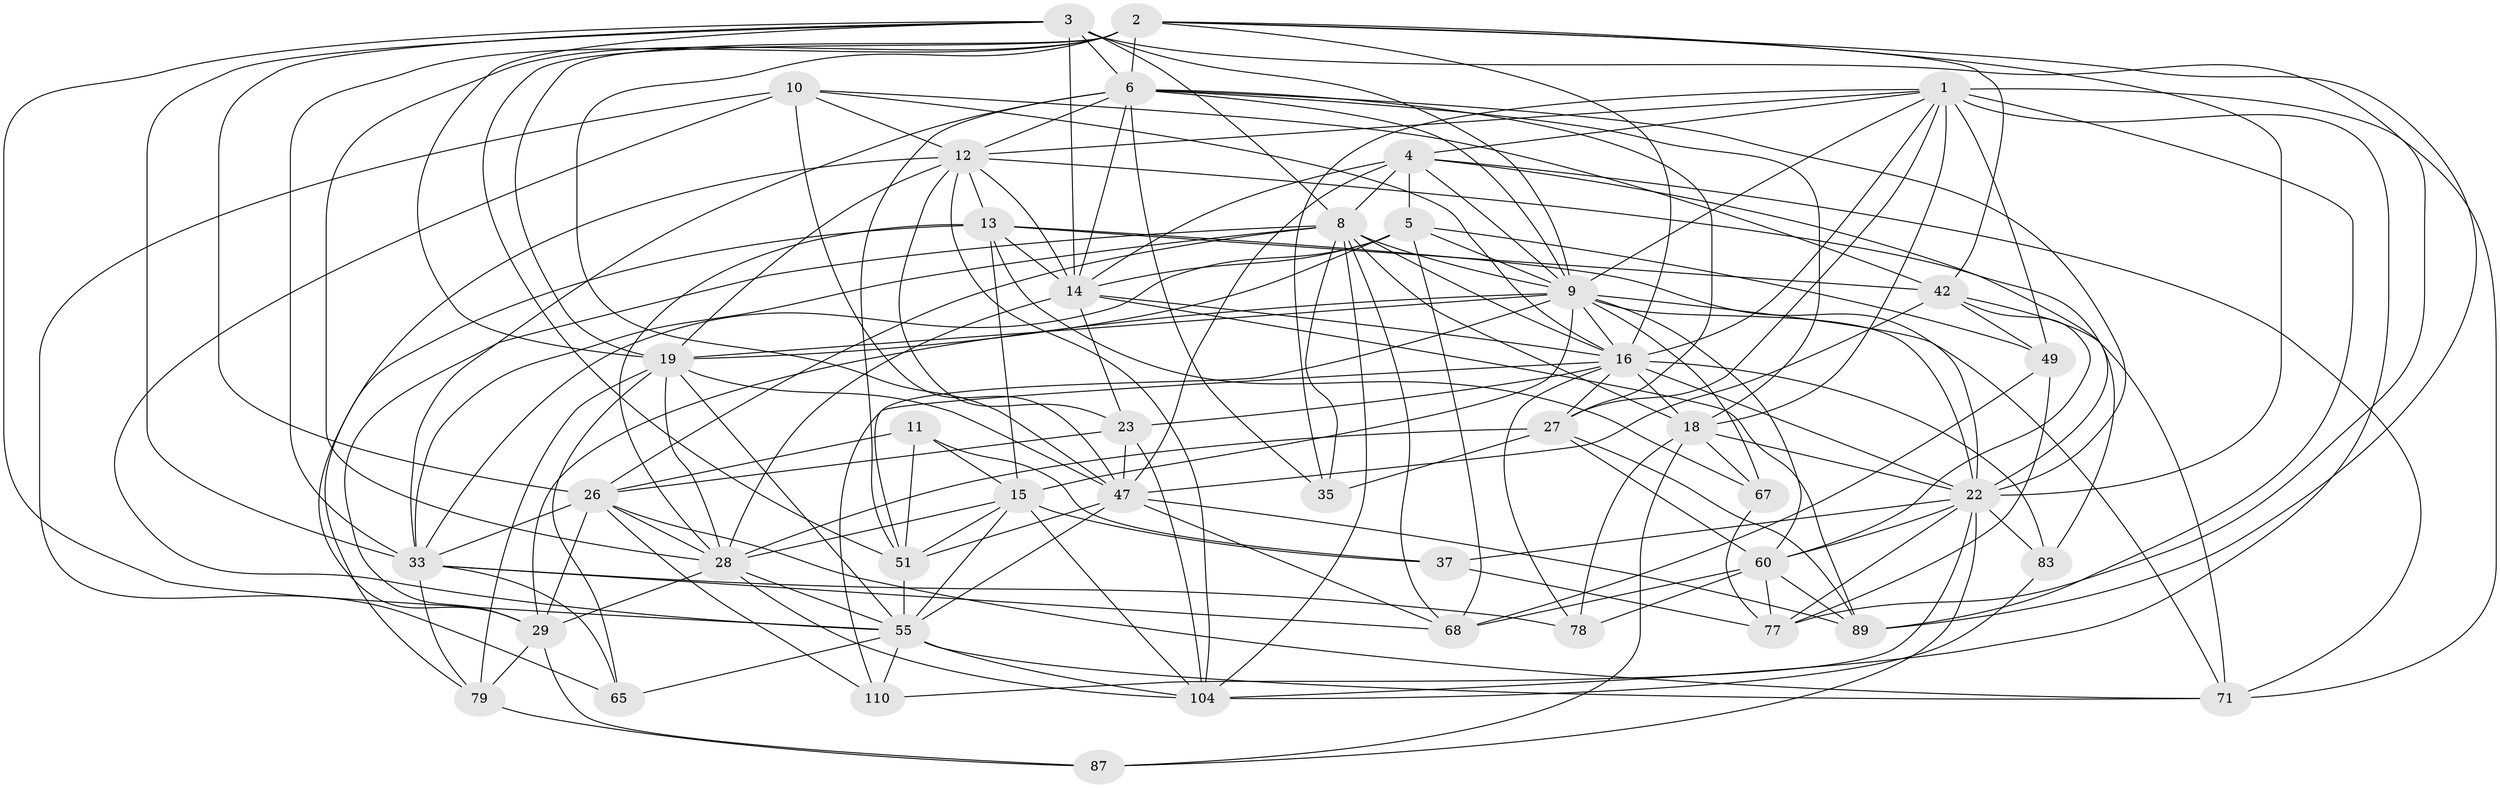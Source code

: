 // original degree distribution, {4: 1.0}
// Generated by graph-tools (version 1.1) at 2025/20/03/04/25 18:20:46]
// undirected, 44 vertices, 169 edges
graph export_dot {
graph [start="1"]
  node [color=gray90,style=filled];
  1 [super="+24+7"];
  2 [super="+34+107+66"];
  3 [super="+17"];
  4 [super="+62+50"];
  5 [super="+124+111+109"];
  6 [super="+21"];
  8 [super="+98+114+53"];
  9 [super="+86+97"];
  10 [super="+140"];
  11;
  12 [super="+58+130"];
  13 [super="+43+127+39"];
  14 [super="+63+120"];
  15 [super="+75+106"];
  16 [super="+25+91+46"];
  18 [super="+20+95+84"];
  19 [super="+32+90"];
  22 [super="+36+38+57"];
  23 [super="+69"];
  26 [super="+41"];
  27 [super="+45+76"];
  28 [super="+31+30+56"];
  29 [super="+103+96+137"];
  33 [super="+44+85+102"];
  35;
  37;
  42 [super="+52+125"];
  47 [super="+64+48"];
  49 [super="+123"];
  51 [super="+122+59"];
  55 [super="+61+81+80"];
  60 [super="+117+99"];
  65;
  67;
  68 [super="+105"];
  71 [super="+93"];
  77 [super="+82"];
  78;
  79 [super="+121"];
  83;
  87;
  89 [super="+136+94"];
  104 [super="+141+119"];
  110;
  1 -- 16;
  1 -- 104;
  1 -- 89 [weight=2];
  1 -- 35;
  1 -- 4;
  1 -- 9;
  1 -- 49;
  1 -- 27;
  1 -- 71;
  1 -- 18;
  1 -- 12;
  2 -- 89 [weight=2];
  2 -- 6;
  2 -- 42;
  2 -- 28;
  2 -- 22;
  2 -- 33 [weight=2];
  2 -- 19;
  2 -- 16;
  2 -- 51;
  2 -- 47;
  3 -- 33;
  3 -- 19;
  3 -- 8;
  3 -- 9;
  3 -- 77;
  3 -- 14;
  3 -- 26;
  3 -- 55;
  3 -- 6 [weight=2];
  4 -- 22;
  4 -- 47;
  4 -- 9;
  4 -- 8;
  4 -- 5 [weight=3];
  4 -- 14;
  4 -- 71;
  5 -- 68;
  5 -- 49 [weight=2];
  5 -- 9;
  5 -- 33;
  5 -- 14;
  5 -- 19;
  6 -- 35;
  6 -- 27;
  6 -- 33;
  6 -- 9;
  6 -- 14;
  6 -- 18;
  6 -- 51;
  6 -- 22;
  6 -- 12;
  8 -- 16 [weight=2];
  8 -- 26 [weight=2];
  8 -- 33;
  8 -- 68;
  8 -- 9;
  8 -- 18 [weight=2];
  8 -- 35;
  8 -- 104;
  8 -- 29;
  9 -- 67;
  9 -- 19 [weight=3];
  9 -- 71;
  9 -- 29 [weight=2];
  9 -- 22;
  9 -- 16;
  9 -- 51;
  9 -- 60;
  9 -- 15;
  10 -- 65;
  10 -- 42;
  10 -- 47;
  10 -- 16;
  10 -- 12;
  10 -- 55;
  11 -- 37;
  11 -- 51;
  11 -- 15;
  11 -- 26;
  12 -- 104;
  12 -- 13;
  12 -- 83;
  12 -- 29;
  12 -- 14;
  12 -- 19;
  12 -- 23;
  13 -- 42 [weight=2];
  13 -- 67;
  13 -- 79;
  13 -- 15;
  13 -- 22 [weight=2];
  13 -- 14;
  13 -- 28;
  14 -- 89;
  14 -- 16;
  14 -- 23;
  14 -- 28;
  15 -- 51;
  15 -- 104;
  15 -- 55;
  15 -- 37;
  15 -- 28;
  16 -- 23;
  16 -- 83;
  16 -- 27 [weight=2];
  16 -- 78;
  16 -- 22;
  16 -- 18 [weight=2];
  16 -- 110;
  18 -- 87;
  18 -- 78;
  18 -- 22;
  18 -- 67;
  19 -- 55;
  19 -- 79;
  19 -- 47;
  19 -- 65;
  19 -- 28;
  22 -- 37;
  22 -- 87;
  22 -- 110;
  22 -- 83;
  22 -- 77;
  22 -- 60;
  23 -- 47;
  23 -- 26;
  23 -- 104;
  26 -- 29 [weight=2];
  26 -- 71;
  26 -- 110;
  26 -- 33 [weight=2];
  26 -- 28;
  27 -- 89;
  27 -- 35;
  27 -- 60;
  27 -- 28;
  28 -- 29;
  28 -- 104;
  28 -- 55;
  29 -- 79 [weight=2];
  29 -- 87;
  33 -- 78;
  33 -- 79;
  33 -- 68;
  33 -- 65;
  37 -- 77;
  42 -- 47;
  42 -- 49;
  42 -- 60;
  42 -- 71;
  47 -- 51;
  47 -- 68;
  47 -- 89;
  47 -- 55;
  49 -- 77;
  49 -- 68;
  51 -- 55 [weight=2];
  55 -- 104;
  55 -- 65;
  55 -- 110;
  55 -- 71;
  60 -- 89;
  60 -- 78;
  60 -- 77;
  60 -- 68;
  67 -- 77;
  79 -- 87;
  83 -- 104;
}
